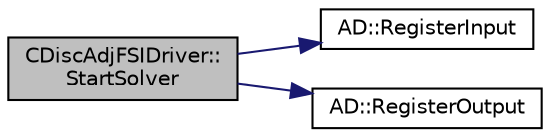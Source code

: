 digraph "CDiscAdjFSIDriver::StartSolver"
{
  edge [fontname="Helvetica",fontsize="10",labelfontname="Helvetica",labelfontsize="10"];
  node [fontname="Helvetica",fontsize="10",shape=record];
  rankdir="LR";
  Node2656 [label="CDiscAdjFSIDriver::\lStartSolver",height=0.2,width=0.4,color="black", fillcolor="grey75", style="filled", fontcolor="black"];
  Node2656 -> Node2657 [color="midnightblue",fontsize="10",style="solid",fontname="Helvetica"];
  Node2657 [label="AD::RegisterInput",height=0.2,width=0.4,color="black", fillcolor="white", style="filled",URL="$namespace_a_d.html#a05310227c195f7e83d394ce9cae8b73e",tooltip="Registers the variable as an input and saves internal data (indices). I.e. as a leaf of the computati..."];
  Node2656 -> Node2658 [color="midnightblue",fontsize="10",style="solid",fontname="Helvetica"];
  Node2658 [label="AD::RegisterOutput",height=0.2,width=0.4,color="black", fillcolor="white", style="filled",URL="$namespace_a_d.html#ae381e45797545e980376c4aeb3f5afdc",tooltip="Registers the variable as an output. I.e. as the root of the computational graph. ..."];
}
